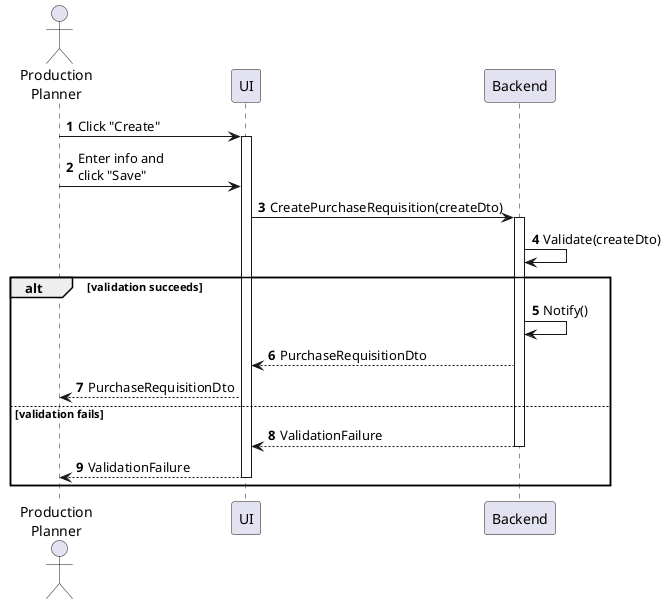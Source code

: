 @startuml purchase-requisition-create
autonumber

actor "Production\nPlanner" as a
participant UI as f
participant Backend as b

a -> f : Click "Create"
activate f
a -> f : Enter info and\nclick "Save"
f -> b : CreatePurchaseRequisition(createDto)
activate b
b -> b : Validate(createDto)

alt validation succeeds
    b -> b : Notify()
    b --> f : PurchaseRequisitionDto
    f --> a : PurchaseRequisitionDto
else validation fails
    return ValidationFailure
    return ValidationFailure
end
@enduml